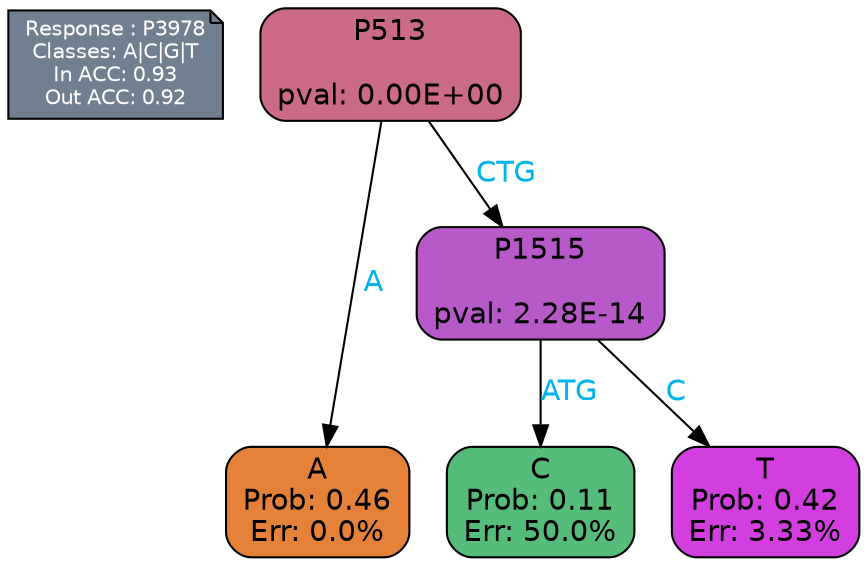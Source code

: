 digraph Tree {
node [shape=box, style="filled, rounded", color="black", fontname=helvetica] ;
graph [ranksep=equally, splines=polylines, bgcolor=transparent, dpi=600] ;
edge [fontname=helvetica] ;
LEGEND [label="Response : P3978
Classes: A|C|G|T
In ACC: 0.93
Out ACC: 0.92
",shape=note,align=left,style=filled,fillcolor="slategray",fontcolor="white",fontsize=10];1 [label="P513

pval: 0.00E+00", fillcolor="#cc6b86"] ;
2 [label="A
Prob: 0.46
Err: 0.0%", fillcolor="#e58139"] ;
3 [label="P1515

pval: 2.28E-14", fillcolor="#b759c9"] ;
4 [label="C
Prob: 0.11
Err: 50.0%", fillcolor="#55bd79"] ;
5 [label="T
Prob: 0.42
Err: 3.33%", fillcolor="#d23edf"] ;
1 -> 2 [label="A",fontcolor=deepskyblue2] ;
1 -> 3 [label="CTG",fontcolor=deepskyblue2] ;
3 -> 4 [label="ATG",fontcolor=deepskyblue2] ;
3 -> 5 [label="C",fontcolor=deepskyblue2] ;
{rank = same; 2;4;5;}{rank = same; LEGEND;1;}}
